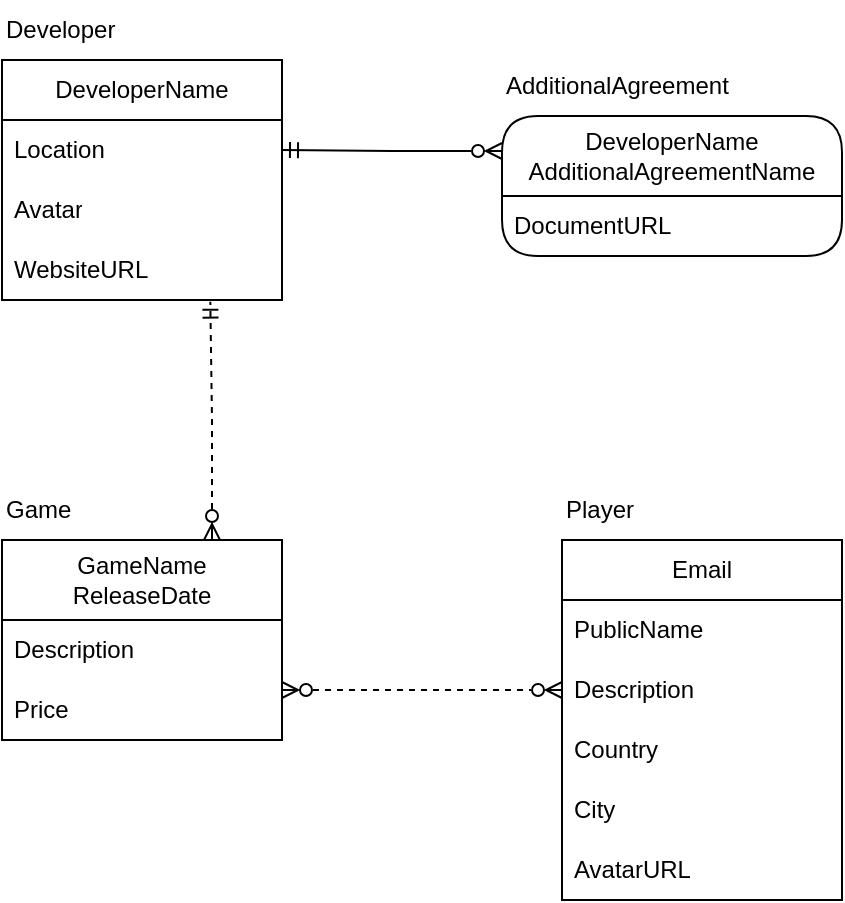 <mxfile version="24.8.6">
  <diagram id="R2lEEEUBdFMjLlhIrx00" name="Page-1">
    <mxGraphModel dx="1434" dy="718" grid="1" gridSize="10" guides="1" tooltips="1" connect="1" arrows="1" fold="1" page="1" pageScale="1" pageWidth="850" pageHeight="1100" math="0" shadow="0" extFonts="Permanent Marker^https://fonts.googleapis.com/css?family=Permanent+Marker">
      <root>
        <mxCell id="0" />
        <mxCell id="1" parent="0" />
        <mxCell id="EpN7QXotQVh5cfstRT2r-7" value="" style="group" parent="1" vertex="1" connectable="0">
          <mxGeometry x="200" y="90" width="140" height="150" as="geometry" />
        </mxCell>
        <mxCell id="EpN7QXotQVh5cfstRT2r-1" value="DeveloperName" style="swimlane;fontStyle=0;childLayout=stackLayout;horizontal=1;startSize=30;horizontalStack=0;resizeParent=1;resizeParentMax=0;resizeLast=0;collapsible=1;marginBottom=0;whiteSpace=wrap;html=1;" parent="EpN7QXotQVh5cfstRT2r-7" vertex="1">
          <mxGeometry y="30" width="140" height="120" as="geometry" />
        </mxCell>
        <mxCell id="EpN7QXotQVh5cfstRT2r-2" value="Location" style="text;strokeColor=none;fillColor=none;align=left;verticalAlign=middle;spacingLeft=4;spacingRight=4;overflow=hidden;points=[[0,0.5],[1,0.5]];portConstraint=eastwest;rotatable=0;whiteSpace=wrap;html=1;" parent="EpN7QXotQVh5cfstRT2r-1" vertex="1">
          <mxGeometry y="30" width="140" height="30" as="geometry" />
        </mxCell>
        <mxCell id="EpN7QXotQVh5cfstRT2r-3" value="Avatar" style="text;strokeColor=none;fillColor=none;align=left;verticalAlign=middle;spacingLeft=4;spacingRight=4;overflow=hidden;points=[[0,0.5],[1,0.5]];portConstraint=eastwest;rotatable=0;whiteSpace=wrap;html=1;" parent="EpN7QXotQVh5cfstRT2r-1" vertex="1">
          <mxGeometry y="60" width="140" height="30" as="geometry" />
        </mxCell>
        <mxCell id="EpN7QXotQVh5cfstRT2r-4" value="WebsiteURL" style="text;strokeColor=none;fillColor=none;align=left;verticalAlign=middle;spacingLeft=4;spacingRight=4;overflow=hidden;points=[[0,0.5],[1,0.5]];portConstraint=eastwest;rotatable=0;whiteSpace=wrap;html=1;" parent="EpN7QXotQVh5cfstRT2r-1" vertex="1">
          <mxGeometry y="90" width="140" height="30" as="geometry" />
        </mxCell>
        <mxCell id="EpN7QXotQVh5cfstRT2r-6" value="&lt;div align=&quot;left&quot;&gt;Developer&lt;/div&gt;" style="text;html=1;align=left;verticalAlign=middle;resizable=0;points=[];autosize=1;strokeColor=none;fillColor=none;" parent="EpN7QXotQVh5cfstRT2r-7" vertex="1">
          <mxGeometry width="80" height="30" as="geometry" />
        </mxCell>
        <mxCell id="EpN7QXotQVh5cfstRT2r-8" value="" style="group;rounded=0;" parent="1" vertex="1" connectable="0">
          <mxGeometry x="200" y="330" width="140" height="150" as="geometry" />
        </mxCell>
        <mxCell id="EpN7QXotQVh5cfstRT2r-9" value="&lt;div&gt;GameName&lt;/div&gt;&lt;div&gt;ReleaseDate&lt;br&gt;&lt;/div&gt;" style="swimlane;fontStyle=0;childLayout=stackLayout;horizontal=1;startSize=40;horizontalStack=0;resizeParent=1;resizeParentMax=0;resizeLast=0;collapsible=1;marginBottom=0;whiteSpace=wrap;html=1;rounded=0;" parent="EpN7QXotQVh5cfstRT2r-8" vertex="1">
          <mxGeometry y="30" width="140" height="100" as="geometry" />
        </mxCell>
        <mxCell id="EpN7QXotQVh5cfstRT2r-10" value="Description" style="text;strokeColor=none;fillColor=none;align=left;verticalAlign=middle;spacingLeft=4;spacingRight=4;overflow=hidden;points=[[0,0.5],[1,0.5]];portConstraint=eastwest;rotatable=0;whiteSpace=wrap;html=1;" parent="EpN7QXotQVh5cfstRT2r-9" vertex="1">
          <mxGeometry y="40" width="140" height="30" as="geometry" />
        </mxCell>
        <mxCell id="EpN7QXotQVh5cfstRT2r-11" value="Price" style="text;strokeColor=none;fillColor=none;align=left;verticalAlign=middle;spacingLeft=4;spacingRight=4;overflow=hidden;points=[[0,0.5],[1,0.5]];portConstraint=eastwest;rotatable=0;whiteSpace=wrap;html=1;" parent="EpN7QXotQVh5cfstRT2r-9" vertex="1">
          <mxGeometry y="70" width="140" height="30" as="geometry" />
        </mxCell>
        <mxCell id="EpN7QXotQVh5cfstRT2r-13" value="&lt;div align=&quot;left&quot;&gt;Game&lt;/div&gt;" style="text;html=1;align=left;verticalAlign=middle;resizable=0;points=[];autosize=1;strokeColor=none;fillColor=none;" parent="EpN7QXotQVh5cfstRT2r-8" vertex="1">
          <mxGeometry width="60" height="30" as="geometry" />
        </mxCell>
        <mxCell id="EpN7QXotQVh5cfstRT2r-14" value="" style="group" parent="1" vertex="1" connectable="0">
          <mxGeometry x="480" y="330" width="140" height="150" as="geometry" />
        </mxCell>
        <mxCell id="EpN7QXotQVh5cfstRT2r-15" value="Email" style="swimlane;fontStyle=0;childLayout=stackLayout;horizontal=1;startSize=30;horizontalStack=0;resizeParent=1;resizeParentMax=0;resizeLast=0;collapsible=1;marginBottom=0;whiteSpace=wrap;html=1;" parent="EpN7QXotQVh5cfstRT2r-14" vertex="1">
          <mxGeometry y="30" width="140" height="180" as="geometry" />
        </mxCell>
        <mxCell id="EpN7QXotQVh5cfstRT2r-16" value="PublicName" style="text;strokeColor=none;fillColor=none;align=left;verticalAlign=middle;spacingLeft=4;spacingRight=4;overflow=hidden;points=[[0,0.5],[1,0.5]];portConstraint=eastwest;rotatable=0;whiteSpace=wrap;html=1;" parent="EpN7QXotQVh5cfstRT2r-15" vertex="1">
          <mxGeometry y="30" width="140" height="30" as="geometry" />
        </mxCell>
        <mxCell id="EpN7QXotQVh5cfstRT2r-17" value="Description" style="text;strokeColor=none;fillColor=none;align=left;verticalAlign=middle;spacingLeft=4;spacingRight=4;overflow=hidden;points=[[0,0.5],[1,0.5]];portConstraint=eastwest;rotatable=0;whiteSpace=wrap;html=1;" parent="EpN7QXotQVh5cfstRT2r-15" vertex="1">
          <mxGeometry y="60" width="140" height="30" as="geometry" />
        </mxCell>
        <mxCell id="EpN7QXotQVh5cfstRT2r-31" value="Country" style="text;strokeColor=none;fillColor=none;align=left;verticalAlign=middle;spacingLeft=4;spacingRight=4;overflow=hidden;points=[[0,0.5],[1,0.5]];portConstraint=eastwest;rotatable=0;whiteSpace=wrap;html=1;" parent="EpN7QXotQVh5cfstRT2r-15" vertex="1">
          <mxGeometry y="90" width="140" height="30" as="geometry" />
        </mxCell>
        <mxCell id="EpN7QXotQVh5cfstRT2r-32" value="City" style="text;strokeColor=none;fillColor=none;align=left;verticalAlign=middle;spacingLeft=4;spacingRight=4;overflow=hidden;points=[[0,0.5],[1,0.5]];portConstraint=eastwest;rotatable=0;whiteSpace=wrap;html=1;" parent="EpN7QXotQVh5cfstRT2r-15" vertex="1">
          <mxGeometry y="120" width="140" height="30" as="geometry" />
        </mxCell>
        <mxCell id="EpN7QXotQVh5cfstRT2r-18" value="AvatarURL" style="text;strokeColor=none;fillColor=none;align=left;verticalAlign=middle;spacingLeft=4;spacingRight=4;overflow=hidden;points=[[0,0.5],[1,0.5]];portConstraint=eastwest;rotatable=0;whiteSpace=wrap;html=1;" parent="EpN7QXotQVh5cfstRT2r-15" vertex="1">
          <mxGeometry y="150" width="140" height="30" as="geometry" />
        </mxCell>
        <mxCell id="EpN7QXotQVh5cfstRT2r-19" value="Player" style="text;html=1;align=left;verticalAlign=middle;resizable=0;points=[];autosize=1;strokeColor=none;fillColor=none;" parent="EpN7QXotQVh5cfstRT2r-14" vertex="1">
          <mxGeometry width="60" height="30" as="geometry" />
        </mxCell>
        <mxCell id="EpN7QXotQVh5cfstRT2r-25" style="edgeStyle=orthogonalEdgeStyle;rounded=0;orthogonalLoop=1;jettySize=auto;html=1;exitX=0.75;exitY=0;exitDx=0;exitDy=0;entryX=0.744;entryY=1.029;entryDx=0;entryDy=0;entryPerimeter=0;startArrow=ERzeroToMany;startFill=0;endArrow=ERmandOne;endFill=0;dashed=1;" parent="1" source="EpN7QXotQVh5cfstRT2r-9" target="EpN7QXotQVh5cfstRT2r-4" edge="1">
          <mxGeometry relative="1" as="geometry" />
        </mxCell>
        <mxCell id="EpN7QXotQVh5cfstRT2r-33" style="edgeStyle=orthogonalEdgeStyle;rounded=0;orthogonalLoop=1;jettySize=auto;html=1;exitX=1;exitY=0.75;exitDx=0;exitDy=0;entryX=0;entryY=0.5;entryDx=0;entryDy=0;dashed=1;startArrow=ERzeroToMany;startFill=0;endArrow=ERzeroToMany;endFill=0;" parent="1" source="EpN7QXotQVh5cfstRT2r-9" target="EpN7QXotQVh5cfstRT2r-17" edge="1">
          <mxGeometry relative="1" as="geometry" />
        </mxCell>
        <mxCell id="EpN7QXotQVh5cfstRT2r-34" value="" style="group;rounded=0;" parent="1" vertex="1" connectable="0">
          <mxGeometry x="450" y="118" width="170" height="150" as="geometry" />
        </mxCell>
        <mxCell id="EpN7QXotQVh5cfstRT2r-35" value="&lt;div&gt;DeveloperName&lt;/div&gt;&lt;div&gt;AdditionalAgreementName&lt;br&gt;&lt;/div&gt;" style="swimlane;fontStyle=0;childLayout=stackLayout;horizontal=1;startSize=40;horizontalStack=0;resizeParent=1;resizeParentMax=0;resizeLast=0;collapsible=1;marginBottom=0;whiteSpace=wrap;html=1;rounded=1;" parent="EpN7QXotQVh5cfstRT2r-34" vertex="1">
          <mxGeometry y="30" width="170" height="70" as="geometry" />
        </mxCell>
        <mxCell id="EpN7QXotQVh5cfstRT2r-36" value="DocumentURL" style="text;strokeColor=none;fillColor=none;align=left;verticalAlign=middle;spacingLeft=4;spacingRight=4;overflow=hidden;points=[[0,0.5],[1,0.5]];portConstraint=eastwest;rotatable=0;whiteSpace=wrap;html=1;" parent="EpN7QXotQVh5cfstRT2r-35" vertex="1">
          <mxGeometry y="40" width="170" height="30" as="geometry" />
        </mxCell>
        <mxCell id="EpN7QXotQVh5cfstRT2r-38" value="AdditionalAgreement" style="text;html=1;align=left;verticalAlign=middle;resizable=0;points=[];autosize=1;strokeColor=none;fillColor=none;" parent="EpN7QXotQVh5cfstRT2r-34" vertex="1">
          <mxGeometry width="130" height="30" as="geometry" />
        </mxCell>
        <mxCell id="EpN7QXotQVh5cfstRT2r-39" style="edgeStyle=orthogonalEdgeStyle;rounded=0;orthogonalLoop=1;jettySize=auto;html=1;exitX=0;exitY=0.25;exitDx=0;exitDy=0;startArrow=ERzeroToMany;startFill=0;endArrow=ERmandOne;endFill=0;entryX=1;entryY=0.5;entryDx=0;entryDy=0;" parent="1" source="EpN7QXotQVh5cfstRT2r-35" target="EpN7QXotQVh5cfstRT2r-2" edge="1">
          <mxGeometry relative="1" as="geometry">
            <mxPoint x="360" y="140" as="targetPoint" />
          </mxGeometry>
        </mxCell>
      </root>
    </mxGraphModel>
  </diagram>
</mxfile>
